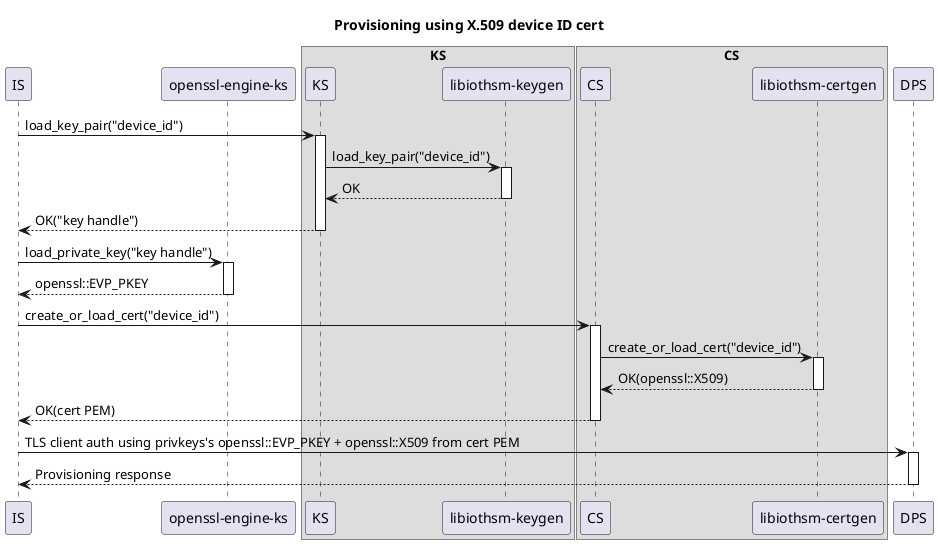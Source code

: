 @startuml

title Provisioning using X.509 device ID cert

participant IS
participant "openssl-engine-ks"

box KS
participant KS
participant "libiothsm-keygen"
end box

box CS
participant CS
participant "libiothsm-certgen"
end box

participant DPS

IS -> KS ++: load_key_pair("device_id")
KS -> "libiothsm-keygen" ++: load_key_pair("device_id")
return OK
return OK("key handle")
IS -> "openssl-engine-ks" ++: load_private_key("key handle")
return openssl::EVP_PKEY

IS -> CS ++: create_or_load_cert("device_id")
CS -> "libiothsm-certgen" ++: create_or_load_cert("device_id")
return OK(openssl::X509)
return OK(cert PEM)

IS -> DPS ++: TLS client auth using privkeys's openssl::EVP_PKEY + openssl::X509 from cert PEM
return Provisioning response

@enduml
